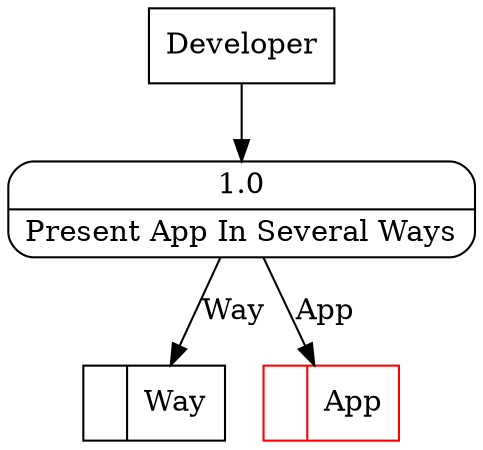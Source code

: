 digraph dfd2{ 
node[shape=record]
200 [label="<f0>  |<f1> Way " ];
201 [label="<f0>  |<f1> App " color=red];
202 [label="Developer" shape=box];
203 [label="{<f0> 1.0|<f1> Present App In Several Ways }" shape=Mrecord];
202 -> 203
203 -> 201 [label="App"]
203 -> 200 [label="Way"]
}